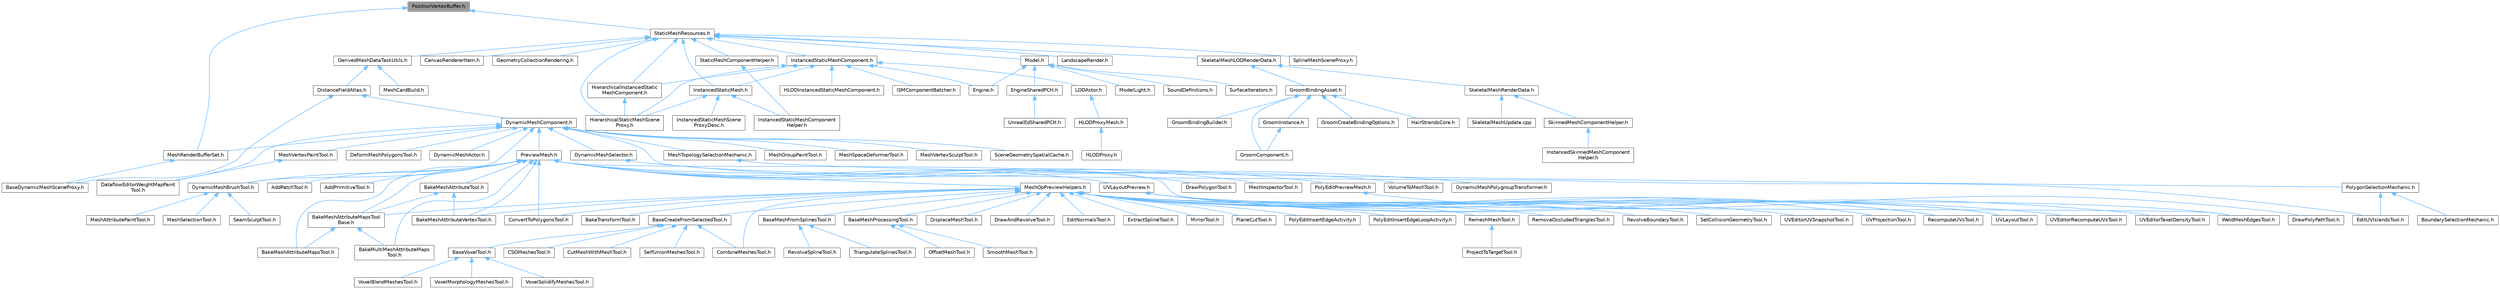 digraph "PositionVertexBuffer.h"
{
 // INTERACTIVE_SVG=YES
 // LATEX_PDF_SIZE
  bgcolor="transparent";
  edge [fontname=Helvetica,fontsize=10,labelfontname=Helvetica,labelfontsize=10];
  node [fontname=Helvetica,fontsize=10,shape=box,height=0.2,width=0.4];
  Node1 [id="Node000001",label="PositionVertexBuffer.h",height=0.2,width=0.4,color="gray40", fillcolor="grey60", style="filled", fontcolor="black",tooltip=" "];
  Node1 -> Node2 [id="edge1_Node000001_Node000002",dir="back",color="steelblue1",style="solid",tooltip=" "];
  Node2 [id="Node000002",label="MeshRenderBufferSet.h",height=0.2,width=0.4,color="grey40", fillcolor="white", style="filled",URL="$de/dc2/MeshRenderBufferSet_8h.html",tooltip=" "];
  Node2 -> Node3 [id="edge2_Node000002_Node000003",dir="back",color="steelblue1",style="solid",tooltip=" "];
  Node3 [id="Node000003",label="BaseDynamicMeshSceneProxy.h",height=0.2,width=0.4,color="grey40", fillcolor="white", style="filled",URL="$d2/dee/BaseDynamicMeshSceneProxy_8h.html",tooltip=" "];
  Node1 -> Node4 [id="edge3_Node000001_Node000004",dir="back",color="steelblue1",style="solid",tooltip=" "];
  Node4 [id="Node000004",label="StaticMeshResources.h",height=0.2,width=0.4,color="grey40", fillcolor="white", style="filled",URL="$d0/db7/StaticMeshResources_8h.html",tooltip=" "];
  Node4 -> Node5 [id="edge4_Node000004_Node000005",dir="back",color="steelblue1",style="solid",tooltip=" "];
  Node5 [id="Node000005",label="CanvasRendererItem.h",height=0.2,width=0.4,color="grey40", fillcolor="white", style="filled",URL="$d7/d93/CanvasRendererItem_8h.html",tooltip=" "];
  Node4 -> Node6 [id="edge5_Node000004_Node000006",dir="back",color="steelblue1",style="solid",tooltip=" "];
  Node6 [id="Node000006",label="DerivedMeshDataTaskUtils.h",height=0.2,width=0.4,color="grey40", fillcolor="white", style="filled",URL="$d2/d98/DerivedMeshDataTaskUtils_8h.html",tooltip=" "];
  Node6 -> Node7 [id="edge6_Node000006_Node000007",dir="back",color="steelblue1",style="solid",tooltip=" "];
  Node7 [id="Node000007",label="DistanceFieldAtlas.h",height=0.2,width=0.4,color="grey40", fillcolor="white", style="filled",URL="$df/def/DistanceFieldAtlas_8h.html",tooltip=" "];
  Node7 -> Node3 [id="edge7_Node000007_Node000003",dir="back",color="steelblue1",style="solid",tooltip=" "];
  Node7 -> Node8 [id="edge8_Node000007_Node000008",dir="back",color="steelblue1",style="solid",tooltip=" "];
  Node8 [id="Node000008",label="DynamicMeshComponent.h",height=0.2,width=0.4,color="grey40", fillcolor="white", style="filled",URL="$d8/d66/DynamicMeshComponent_8h.html",tooltip=" "];
  Node8 -> Node9 [id="edge9_Node000008_Node000009",dir="back",color="steelblue1",style="solid",tooltip=" "];
  Node9 [id="Node000009",label="DataflowEditorWeightMapPaint\lTool.h",height=0.2,width=0.4,color="grey40", fillcolor="white", style="filled",URL="$db/d46/DataflowEditorWeightMapPaintTool_8h.html",tooltip=" "];
  Node8 -> Node10 [id="edge10_Node000008_Node000010",dir="back",color="steelblue1",style="solid",tooltip=" "];
  Node10 [id="Node000010",label="DeformMeshPolygonsTool.h",height=0.2,width=0.4,color="grey40", fillcolor="white", style="filled",URL="$db/d72/DeformMeshPolygonsTool_8h.html",tooltip=" "];
  Node8 -> Node11 [id="edge11_Node000008_Node000011",dir="back",color="steelblue1",style="solid",tooltip=" "];
  Node11 [id="Node000011",label="DynamicMeshActor.h",height=0.2,width=0.4,color="grey40", fillcolor="white", style="filled",URL="$d1/d71/DynamicMeshActor_8h.html",tooltip=" "];
  Node8 -> Node12 [id="edge12_Node000008_Node000012",dir="back",color="steelblue1",style="solid",tooltip=" "];
  Node12 [id="Node000012",label="DynamicMeshBrushTool.h",height=0.2,width=0.4,color="grey40", fillcolor="white", style="filled",URL="$da/d04/DynamicMeshBrushTool_8h.html",tooltip=" "];
  Node12 -> Node13 [id="edge13_Node000012_Node000013",dir="back",color="steelblue1",style="solid",tooltip=" "];
  Node13 [id="Node000013",label="MeshAttributePaintTool.h",height=0.2,width=0.4,color="grey40", fillcolor="white", style="filled",URL="$d3/d29/MeshAttributePaintTool_8h.html",tooltip=" "];
  Node12 -> Node14 [id="edge14_Node000012_Node000014",dir="back",color="steelblue1",style="solid",tooltip=" "];
  Node14 [id="Node000014",label="MeshSelectionTool.h",height=0.2,width=0.4,color="grey40", fillcolor="white", style="filled",URL="$d8/d80/MeshSelectionTool_8h.html",tooltip=" "];
  Node12 -> Node15 [id="edge15_Node000012_Node000015",dir="back",color="steelblue1",style="solid",tooltip=" "];
  Node15 [id="Node000015",label="SeamSculptTool.h",height=0.2,width=0.4,color="grey40", fillcolor="white", style="filled",URL="$d1/d31/SeamSculptTool_8h.html",tooltip=" "];
  Node8 -> Node16 [id="edge16_Node000008_Node000016",dir="back",color="steelblue1",style="solid",tooltip=" "];
  Node16 [id="Node000016",label="DynamicMeshSelector.h",height=0.2,width=0.4,color="grey40", fillcolor="white", style="filled",URL="$dc/d01/DynamicMeshSelector_8h.html",tooltip=" "];
  Node16 -> Node17 [id="edge17_Node000016_Node000017",dir="back",color="steelblue1",style="solid",tooltip=" "];
  Node17 [id="Node000017",label="DynamicMeshPolygroupTransformer.h",height=0.2,width=0.4,color="grey40", fillcolor="white", style="filled",URL="$dc/db2/DynamicMeshPolygroupTransformer_8h.html",tooltip=" "];
  Node8 -> Node18 [id="edge18_Node000008_Node000018",dir="back",color="steelblue1",style="solid",tooltip=" "];
  Node18 [id="Node000018",label="EditUVIslandsTool.h",height=0.2,width=0.4,color="grey40", fillcolor="white", style="filled",URL="$d0/de4/EditUVIslandsTool_8h.html",tooltip=" "];
  Node8 -> Node19 [id="edge19_Node000008_Node000019",dir="back",color="steelblue1",style="solid",tooltip=" "];
  Node19 [id="Node000019",label="MeshGroupPaintTool.h",height=0.2,width=0.4,color="grey40", fillcolor="white", style="filled",URL="$dd/d04/MeshGroupPaintTool_8h.html",tooltip=" "];
  Node8 -> Node2 [id="edge20_Node000008_Node000002",dir="back",color="steelblue1",style="solid",tooltip=" "];
  Node8 -> Node20 [id="edge21_Node000008_Node000020",dir="back",color="steelblue1",style="solid",tooltip=" "];
  Node20 [id="Node000020",label="MeshSpaceDeformerTool.h",height=0.2,width=0.4,color="grey40", fillcolor="white", style="filled",URL="$d7/dc8/MeshSpaceDeformerTool_8h.html",tooltip=" "];
  Node8 -> Node21 [id="edge22_Node000008_Node000021",dir="back",color="steelblue1",style="solid",tooltip=" "];
  Node21 [id="Node000021",label="MeshTopologySelectionMechanic.h",height=0.2,width=0.4,color="grey40", fillcolor="white", style="filled",URL="$d5/d15/MeshTopologySelectionMechanic_8h.html",tooltip=" "];
  Node21 -> Node22 [id="edge23_Node000021_Node000022",dir="back",color="steelblue1",style="solid",tooltip=" "];
  Node22 [id="Node000022",label="PolygonSelectionMechanic.h",height=0.2,width=0.4,color="grey40", fillcolor="white", style="filled",URL="$da/dff/PolygonSelectionMechanic_8h.html",tooltip=" "];
  Node22 -> Node23 [id="edge24_Node000022_Node000023",dir="back",color="steelblue1",style="solid",tooltip=" "];
  Node23 [id="Node000023",label="BoundarySelectionMechanic.h",height=0.2,width=0.4,color="grey40", fillcolor="white", style="filled",URL="$d8/dd6/BoundarySelectionMechanic_8h.html",tooltip=" "];
  Node22 -> Node18 [id="edge25_Node000022_Node000018",dir="back",color="steelblue1",style="solid",tooltip=" "];
  Node8 -> Node24 [id="edge26_Node000008_Node000024",dir="back",color="steelblue1",style="solid",tooltip=" "];
  Node24 [id="Node000024",label="MeshVertexPaintTool.h",height=0.2,width=0.4,color="grey40", fillcolor="white", style="filled",URL="$db/d74/MeshVertexPaintTool_8h.html",tooltip=" "];
  Node24 -> Node9 [id="edge27_Node000024_Node000009",dir="back",color="steelblue1",style="solid",tooltip=" "];
  Node8 -> Node25 [id="edge28_Node000008_Node000025",dir="back",color="steelblue1",style="solid",tooltip=" "];
  Node25 [id="Node000025",label="MeshVertexSculptTool.h",height=0.2,width=0.4,color="grey40", fillcolor="white", style="filled",URL="$dc/da6/MeshVertexSculptTool_8h.html",tooltip=" "];
  Node8 -> Node26 [id="edge29_Node000008_Node000026",dir="back",color="steelblue1",style="solid",tooltip=" "];
  Node26 [id="Node000026",label="PreviewMesh.h",height=0.2,width=0.4,color="grey40", fillcolor="white", style="filled",URL="$d6/d30/PreviewMesh_8h.html",tooltip=" "];
  Node26 -> Node27 [id="edge30_Node000026_Node000027",dir="back",color="steelblue1",style="solid",tooltip=" "];
  Node27 [id="Node000027",label="AddPatchTool.h",height=0.2,width=0.4,color="grey40", fillcolor="white", style="filled",URL="$d5/deb/AddPatchTool_8h.html",tooltip=" "];
  Node26 -> Node28 [id="edge31_Node000026_Node000028",dir="back",color="steelblue1",style="solid",tooltip=" "];
  Node28 [id="Node000028",label="AddPrimitiveTool.h",height=0.2,width=0.4,color="grey40", fillcolor="white", style="filled",URL="$d5/dbf/AddPrimitiveTool_8h.html",tooltip=" "];
  Node26 -> Node29 [id="edge32_Node000026_Node000029",dir="back",color="steelblue1",style="solid",tooltip=" "];
  Node29 [id="Node000029",label="BakeMeshAttributeMapsTool.h",height=0.2,width=0.4,color="grey40", fillcolor="white", style="filled",URL="$d8/d14/BakeMeshAttributeMapsTool_8h.html",tooltip=" "];
  Node26 -> Node30 [id="edge33_Node000026_Node000030",dir="back",color="steelblue1",style="solid",tooltip=" "];
  Node30 [id="Node000030",label="BakeMeshAttributeMapsTool\lBase.h",height=0.2,width=0.4,color="grey40", fillcolor="white", style="filled",URL="$dc/d68/BakeMeshAttributeMapsToolBase_8h.html",tooltip=" "];
  Node30 -> Node29 [id="edge34_Node000030_Node000029",dir="back",color="steelblue1",style="solid",tooltip=" "];
  Node30 -> Node31 [id="edge35_Node000030_Node000031",dir="back",color="steelblue1",style="solid",tooltip=" "];
  Node31 [id="Node000031",label="BakeMultiMeshAttributeMaps\lTool.h",height=0.2,width=0.4,color="grey40", fillcolor="white", style="filled",URL="$d7/d65/BakeMultiMeshAttributeMapsTool_8h.html",tooltip=" "];
  Node26 -> Node32 [id="edge36_Node000026_Node000032",dir="back",color="steelblue1",style="solid",tooltip=" "];
  Node32 [id="Node000032",label="BakeMeshAttributeTool.h",height=0.2,width=0.4,color="grey40", fillcolor="white", style="filled",URL="$d0/d82/BakeMeshAttributeTool_8h.html",tooltip=" "];
  Node32 -> Node30 [id="edge37_Node000032_Node000030",dir="back",color="steelblue1",style="solid",tooltip=" "];
  Node32 -> Node33 [id="edge38_Node000032_Node000033",dir="back",color="steelblue1",style="solid",tooltip=" "];
  Node33 [id="Node000033",label="BakeMeshAttributeVertexTool.h",height=0.2,width=0.4,color="grey40", fillcolor="white", style="filled",URL="$d6/d76/BakeMeshAttributeVertexTool_8h.html",tooltip=" "];
  Node26 -> Node33 [id="edge39_Node000026_Node000033",dir="back",color="steelblue1",style="solid",tooltip=" "];
  Node26 -> Node31 [id="edge40_Node000026_Node000031",dir="back",color="steelblue1",style="solid",tooltip=" "];
  Node26 -> Node34 [id="edge41_Node000026_Node000034",dir="back",color="steelblue1",style="solid",tooltip=" "];
  Node34 [id="Node000034",label="ConvertToPolygonsTool.h",height=0.2,width=0.4,color="grey40", fillcolor="white", style="filled",URL="$d7/d5a/ConvertToPolygonsTool_8h.html",tooltip=" "];
  Node26 -> Node35 [id="edge42_Node000026_Node000035",dir="back",color="steelblue1",style="solid",tooltip=" "];
  Node35 [id="Node000035",label="DrawPolygonTool.h",height=0.2,width=0.4,color="grey40", fillcolor="white", style="filled",URL="$d0/d15/DrawPolygonTool_8h.html",tooltip=" "];
  Node26 -> Node12 [id="edge43_Node000026_Node000012",dir="back",color="steelblue1",style="solid",tooltip=" "];
  Node26 -> Node36 [id="edge44_Node000026_Node000036",dir="back",color="steelblue1",style="solid",tooltip=" "];
  Node36 [id="Node000036",label="MeshInspectorTool.h",height=0.2,width=0.4,color="grey40", fillcolor="white", style="filled",URL="$de/da1/MeshInspectorTool_8h.html",tooltip=" "];
  Node26 -> Node37 [id="edge45_Node000026_Node000037",dir="back",color="steelblue1",style="solid",tooltip=" "];
  Node37 [id="Node000037",label="MeshOpPreviewHelpers.h",height=0.2,width=0.4,color="grey40", fillcolor="white", style="filled",URL="$de/d33/MeshOpPreviewHelpers_8h.html",tooltip=" "];
  Node37 -> Node30 [id="edge46_Node000037_Node000030",dir="back",color="steelblue1",style="solid",tooltip=" "];
  Node37 -> Node33 [id="edge47_Node000037_Node000033",dir="back",color="steelblue1",style="solid",tooltip=" "];
  Node37 -> Node38 [id="edge48_Node000037_Node000038",dir="back",color="steelblue1",style="solid",tooltip=" "];
  Node38 [id="Node000038",label="BakeTransformTool.h",height=0.2,width=0.4,color="grey40", fillcolor="white", style="filled",URL="$dc/d39/BakeTransformTool_8h.html",tooltip=" "];
  Node37 -> Node39 [id="edge49_Node000037_Node000039",dir="back",color="steelblue1",style="solid",tooltip=" "];
  Node39 [id="Node000039",label="BaseCreateFromSelectedTool.h",height=0.2,width=0.4,color="grey40", fillcolor="white", style="filled",URL="$de/dc7/BaseCreateFromSelectedTool_8h.html",tooltip=" "];
  Node39 -> Node40 [id="edge50_Node000039_Node000040",dir="back",color="steelblue1",style="solid",tooltip=" "];
  Node40 [id="Node000040",label="BaseVoxelTool.h",height=0.2,width=0.4,color="grey40", fillcolor="white", style="filled",URL="$db/d63/BaseVoxelTool_8h.html",tooltip=" "];
  Node40 -> Node41 [id="edge51_Node000040_Node000041",dir="back",color="steelblue1",style="solid",tooltip=" "];
  Node41 [id="Node000041",label="VoxelBlendMeshesTool.h",height=0.2,width=0.4,color="grey40", fillcolor="white", style="filled",URL="$da/d0e/VoxelBlendMeshesTool_8h.html",tooltip=" "];
  Node40 -> Node42 [id="edge52_Node000040_Node000042",dir="back",color="steelblue1",style="solid",tooltip=" "];
  Node42 [id="Node000042",label="VoxelMorphologyMeshesTool.h",height=0.2,width=0.4,color="grey40", fillcolor="white", style="filled",URL="$dc/d30/VoxelMorphologyMeshesTool_8h.html",tooltip=" "];
  Node40 -> Node43 [id="edge53_Node000040_Node000043",dir="back",color="steelblue1",style="solid",tooltip=" "];
  Node43 [id="Node000043",label="VoxelSolidifyMeshesTool.h",height=0.2,width=0.4,color="grey40", fillcolor="white", style="filled",URL="$de/da2/VoxelSolidifyMeshesTool_8h.html",tooltip=" "];
  Node39 -> Node44 [id="edge54_Node000039_Node000044",dir="back",color="steelblue1",style="solid",tooltip=" "];
  Node44 [id="Node000044",label="CSGMeshesTool.h",height=0.2,width=0.4,color="grey40", fillcolor="white", style="filled",URL="$db/dd1/CSGMeshesTool_8h.html",tooltip=" "];
  Node39 -> Node45 [id="edge55_Node000039_Node000045",dir="back",color="steelblue1",style="solid",tooltip=" "];
  Node45 [id="Node000045",label="CombineMeshesTool.h",height=0.2,width=0.4,color="grey40", fillcolor="white", style="filled",URL="$dd/da3/CombineMeshesTool_8h.html",tooltip=" "];
  Node39 -> Node46 [id="edge56_Node000039_Node000046",dir="back",color="steelblue1",style="solid",tooltip=" "];
  Node46 [id="Node000046",label="CutMeshWithMeshTool.h",height=0.2,width=0.4,color="grey40", fillcolor="white", style="filled",URL="$d2/d2c/CutMeshWithMeshTool_8h.html",tooltip=" "];
  Node39 -> Node47 [id="edge57_Node000039_Node000047",dir="back",color="steelblue1",style="solid",tooltip=" "];
  Node47 [id="Node000047",label="SelfUnionMeshesTool.h",height=0.2,width=0.4,color="grey40", fillcolor="white", style="filled",URL="$dc/dad/SelfUnionMeshesTool_8h.html",tooltip=" "];
  Node37 -> Node48 [id="edge58_Node000037_Node000048",dir="back",color="steelblue1",style="solid",tooltip=" "];
  Node48 [id="Node000048",label="BaseMeshFromSplinesTool.h",height=0.2,width=0.4,color="grey40", fillcolor="white", style="filled",URL="$da/d31/BaseMeshFromSplinesTool_8h.html",tooltip=" "];
  Node48 -> Node49 [id="edge59_Node000048_Node000049",dir="back",color="steelblue1",style="solid",tooltip=" "];
  Node49 [id="Node000049",label="RevolveSplineTool.h",height=0.2,width=0.4,color="grey40", fillcolor="white", style="filled",URL="$d3/d36/RevolveSplineTool_8h.html",tooltip=" "];
  Node48 -> Node50 [id="edge60_Node000048_Node000050",dir="back",color="steelblue1",style="solid",tooltip=" "];
  Node50 [id="Node000050",label="TriangulateSplinesTool.h",height=0.2,width=0.4,color="grey40", fillcolor="white", style="filled",URL="$d9/de6/TriangulateSplinesTool_8h.html",tooltip=" "];
  Node37 -> Node51 [id="edge61_Node000037_Node000051",dir="back",color="steelblue1",style="solid",tooltip=" "];
  Node51 [id="Node000051",label="BaseMeshProcessingTool.h",height=0.2,width=0.4,color="grey40", fillcolor="white", style="filled",URL="$d4/d77/BaseMeshProcessingTool_8h.html",tooltip=" "];
  Node51 -> Node52 [id="edge62_Node000051_Node000052",dir="back",color="steelblue1",style="solid",tooltip=" "];
  Node52 [id="Node000052",label="OffsetMeshTool.h",height=0.2,width=0.4,color="grey40", fillcolor="white", style="filled",URL="$da/d01/OffsetMeshTool_8h.html",tooltip=" "];
  Node51 -> Node53 [id="edge63_Node000051_Node000053",dir="back",color="steelblue1",style="solid",tooltip=" "];
  Node53 [id="Node000053",label="SmoothMeshTool.h",height=0.2,width=0.4,color="grey40", fillcolor="white", style="filled",URL="$da/da9/SmoothMeshTool_8h.html",tooltip=" "];
  Node37 -> Node45 [id="edge64_Node000037_Node000045",dir="back",color="steelblue1",style="solid",tooltip=" "];
  Node37 -> Node34 [id="edge65_Node000037_Node000034",dir="back",color="steelblue1",style="solid",tooltip=" "];
  Node37 -> Node54 [id="edge66_Node000037_Node000054",dir="back",color="steelblue1",style="solid",tooltip=" "];
  Node54 [id="Node000054",label="DisplaceMeshTool.h",height=0.2,width=0.4,color="grey40", fillcolor="white", style="filled",URL="$da/d28/DisplaceMeshTool_8h.html",tooltip=" "];
  Node37 -> Node55 [id="edge67_Node000037_Node000055",dir="back",color="steelblue1",style="solid",tooltip=" "];
  Node55 [id="Node000055",label="DrawAndRevolveTool.h",height=0.2,width=0.4,color="grey40", fillcolor="white", style="filled",URL="$d8/d06/DrawAndRevolveTool_8h.html",tooltip=" "];
  Node37 -> Node56 [id="edge68_Node000037_Node000056",dir="back",color="steelblue1",style="solid",tooltip=" "];
  Node56 [id="Node000056",label="EditNormalsTool.h",height=0.2,width=0.4,color="grey40", fillcolor="white", style="filled",URL="$de/d53/EditNormalsTool_8h.html",tooltip=" "];
  Node37 -> Node57 [id="edge69_Node000037_Node000057",dir="back",color="steelblue1",style="solid",tooltip=" "];
  Node57 [id="Node000057",label="ExtractSplineTool.h",height=0.2,width=0.4,color="grey40", fillcolor="white", style="filled",URL="$d3/d4d/ExtractSplineTool_8h.html",tooltip=" "];
  Node37 -> Node58 [id="edge70_Node000037_Node000058",dir="back",color="steelblue1",style="solid",tooltip=" "];
  Node58 [id="Node000058",label="MirrorTool.h",height=0.2,width=0.4,color="grey40", fillcolor="white", style="filled",URL="$d3/dc9/MirrorTool_8h.html",tooltip=" "];
  Node37 -> Node59 [id="edge71_Node000037_Node000059",dir="back",color="steelblue1",style="solid",tooltip=" "];
  Node59 [id="Node000059",label="PlaneCutTool.h",height=0.2,width=0.4,color="grey40", fillcolor="white", style="filled",URL="$dd/def/PlaneCutTool_8h.html",tooltip=" "];
  Node37 -> Node60 [id="edge72_Node000037_Node000060",dir="back",color="steelblue1",style="solid",tooltip=" "];
  Node60 [id="Node000060",label="PolyEditInsertEdgeActivity.h",height=0.2,width=0.4,color="grey40", fillcolor="white", style="filled",URL="$d1/d26/PolyEditInsertEdgeActivity_8h.html",tooltip=" "];
  Node37 -> Node61 [id="edge73_Node000037_Node000061",dir="back",color="steelblue1",style="solid",tooltip=" "];
  Node61 [id="Node000061",label="PolyEditInsertEdgeLoopActivity.h",height=0.2,width=0.4,color="grey40", fillcolor="white", style="filled",URL="$d5/d37/PolyEditInsertEdgeLoopActivity_8h.html",tooltip=" "];
  Node37 -> Node62 [id="edge74_Node000037_Node000062",dir="back",color="steelblue1",style="solid",tooltip=" "];
  Node62 [id="Node000062",label="RecomputeUVsTool.h",height=0.2,width=0.4,color="grey40", fillcolor="white", style="filled",URL="$d0/d92/RecomputeUVsTool_8h.html",tooltip=" "];
  Node37 -> Node63 [id="edge75_Node000037_Node000063",dir="back",color="steelblue1",style="solid",tooltip=" "];
  Node63 [id="Node000063",label="RemeshMeshTool.h",height=0.2,width=0.4,color="grey40", fillcolor="white", style="filled",URL="$dc/dd6/RemeshMeshTool_8h.html",tooltip=" "];
  Node63 -> Node64 [id="edge76_Node000063_Node000064",dir="back",color="steelblue1",style="solid",tooltip=" "];
  Node64 [id="Node000064",label="ProjectToTargetTool.h",height=0.2,width=0.4,color="grey40", fillcolor="white", style="filled",URL="$d3/daa/ProjectToTargetTool_8h.html",tooltip=" "];
  Node37 -> Node65 [id="edge77_Node000037_Node000065",dir="back",color="steelblue1",style="solid",tooltip=" "];
  Node65 [id="Node000065",label="RemoveOccludedTrianglesTool.h",height=0.2,width=0.4,color="grey40", fillcolor="white", style="filled",URL="$d9/da1/RemoveOccludedTrianglesTool_8h.html",tooltip=" "];
  Node37 -> Node66 [id="edge78_Node000037_Node000066",dir="back",color="steelblue1",style="solid",tooltip=" "];
  Node66 [id="Node000066",label="RevolveBoundaryTool.h",height=0.2,width=0.4,color="grey40", fillcolor="white", style="filled",URL="$da/dce/RevolveBoundaryTool_8h.html",tooltip=" "];
  Node37 -> Node67 [id="edge79_Node000037_Node000067",dir="back",color="steelblue1",style="solid",tooltip=" "];
  Node67 [id="Node000067",label="SetCollisionGeometryTool.h",height=0.2,width=0.4,color="grey40", fillcolor="white", style="filled",URL="$d0/de6/SetCollisionGeometryTool_8h.html",tooltip=" "];
  Node37 -> Node68 [id="edge80_Node000037_Node000068",dir="back",color="steelblue1",style="solid",tooltip=" "];
  Node68 [id="Node000068",label="UVEditorUVSnapshotTool.h",height=0.2,width=0.4,color="grey40", fillcolor="white", style="filled",URL="$d4/dd6/UVEditorUVSnapshotTool_8h.html",tooltip=" "];
  Node37 -> Node69 [id="edge81_Node000037_Node000069",dir="back",color="steelblue1",style="solid",tooltip=" "];
  Node69 [id="Node000069",label="UVLayoutTool.h",height=0.2,width=0.4,color="grey40", fillcolor="white", style="filled",URL="$d6/d89/UVLayoutTool_8h.html",tooltip=" "];
  Node37 -> Node70 [id="edge82_Node000037_Node000070",dir="back",color="steelblue1",style="solid",tooltip=" "];
  Node70 [id="Node000070",label="UVProjectionTool.h",height=0.2,width=0.4,color="grey40", fillcolor="white", style="filled",URL="$d5/d4f/UVProjectionTool_8h.html",tooltip=" "];
  Node37 -> Node71 [id="edge83_Node000037_Node000071",dir="back",color="steelblue1",style="solid",tooltip=" "];
  Node71 [id="Node000071",label="WeldMeshEdgesTool.h",height=0.2,width=0.4,color="grey40", fillcolor="white", style="filled",URL="$d5/d6e/WeldMeshEdgesTool_8h.html",tooltip=" "];
  Node26 -> Node72 [id="edge84_Node000026_Node000072",dir="back",color="steelblue1",style="solid",tooltip=" "];
  Node72 [id="Node000072",label="PolyEditPreviewMesh.h",height=0.2,width=0.4,color="grey40", fillcolor="white", style="filled",URL="$d2/de8/PolyEditPreviewMesh_8h.html",tooltip=" "];
  Node72 -> Node73 [id="edge85_Node000072_Node000073",dir="back",color="steelblue1",style="solid",tooltip=" "];
  Node73 [id="Node000073",label="DrawPolyPathTool.h",height=0.2,width=0.4,color="grey40", fillcolor="white", style="filled",URL="$dc/d3e/DrawPolyPathTool_8h.html",tooltip=" "];
  Node26 -> Node74 [id="edge86_Node000026_Node000074",dir="back",color="steelblue1",style="solid",tooltip=" "];
  Node74 [id="Node000074",label="UVLayoutPreview.h",height=0.2,width=0.4,color="grey40", fillcolor="white", style="filled",URL="$dd/d16/UVLayoutPreview_8h.html",tooltip=" "];
  Node74 -> Node62 [id="edge87_Node000074_Node000062",dir="back",color="steelblue1",style="solid",tooltip=" "];
  Node74 -> Node75 [id="edge88_Node000074_Node000075",dir="back",color="steelblue1",style="solid",tooltip=" "];
  Node75 [id="Node000075",label="UVEditorRecomputeUVsTool.h",height=0.2,width=0.4,color="grey40", fillcolor="white", style="filled",URL="$d2/db8/UVEditorRecomputeUVsTool_8h.html",tooltip=" "];
  Node74 -> Node76 [id="edge89_Node000074_Node000076",dir="back",color="steelblue1",style="solid",tooltip=" "];
  Node76 [id="Node000076",label="UVEditorTexelDensityTool.h",height=0.2,width=0.4,color="grey40", fillcolor="white", style="filled",URL="$d0/d8b/UVEditorTexelDensityTool_8h.html",tooltip=" "];
  Node74 -> Node69 [id="edge90_Node000074_Node000069",dir="back",color="steelblue1",style="solid",tooltip=" "];
  Node26 -> Node77 [id="edge91_Node000026_Node000077",dir="back",color="steelblue1",style="solid",tooltip=" "];
  Node77 [id="Node000077",label="VolumeToMeshTool.h",height=0.2,width=0.4,color="grey40", fillcolor="white", style="filled",URL="$de/d64/VolumeToMeshTool_8h.html",tooltip=" "];
  Node26 -> Node71 [id="edge92_Node000026_Node000071",dir="back",color="steelblue1",style="solid",tooltip=" "];
  Node8 -> Node78 [id="edge93_Node000008_Node000078",dir="back",color="steelblue1",style="solid",tooltip=" "];
  Node78 [id="Node000078",label="SceneGeometrySpatialCache.h",height=0.2,width=0.4,color="grey40", fillcolor="white", style="filled",URL="$d6/d6f/SceneGeometrySpatialCache_8h.html",tooltip=" "];
  Node6 -> Node79 [id="edge94_Node000006_Node000079",dir="back",color="steelblue1",style="solid",tooltip=" "];
  Node79 [id="Node000079",label="MeshCardBuild.h",height=0.2,width=0.4,color="grey40", fillcolor="white", style="filled",URL="$d8/df6/MeshCardBuild_8h.html",tooltip=" "];
  Node4 -> Node80 [id="edge95_Node000004_Node000080",dir="back",color="steelblue1",style="solid",tooltip=" "];
  Node80 [id="Node000080",label="GeometryCollectionRendering.h",height=0.2,width=0.4,color="grey40", fillcolor="white", style="filled",URL="$dc/d68/GeometryCollectionRendering_8h.html",tooltip=" "];
  Node4 -> Node81 [id="edge96_Node000004_Node000081",dir="back",color="steelblue1",style="solid",tooltip=" "];
  Node81 [id="Node000081",label="HierarchicalInstancedStatic\lMeshComponent.h",height=0.2,width=0.4,color="grey40", fillcolor="white", style="filled",URL="$d3/ddb/HierarchicalInstancedStaticMeshComponent_8h.html",tooltip=" "];
  Node81 -> Node82 [id="edge97_Node000081_Node000082",dir="back",color="steelblue1",style="solid",tooltip=" "];
  Node82 [id="Node000082",label="HierarchicalStaticMeshScene\lProxy.h",height=0.2,width=0.4,color="grey40", fillcolor="white", style="filled",URL="$d3/d4d/HierarchicalStaticMeshSceneProxy_8h.html",tooltip=" "];
  Node4 -> Node82 [id="edge98_Node000004_Node000082",dir="back",color="steelblue1",style="solid",tooltip=" "];
  Node4 -> Node83 [id="edge99_Node000004_Node000083",dir="back",color="steelblue1",style="solid",tooltip=" "];
  Node83 [id="Node000083",label="InstancedStaticMesh.h",height=0.2,width=0.4,color="grey40", fillcolor="white", style="filled",URL="$dd/d89/InstancedStaticMesh_8h.html",tooltip=" "];
  Node83 -> Node82 [id="edge100_Node000083_Node000082",dir="back",color="steelblue1",style="solid",tooltip=" "];
  Node83 -> Node84 [id="edge101_Node000083_Node000084",dir="back",color="steelblue1",style="solid",tooltip=" "];
  Node84 [id="Node000084",label="InstancedStaticMeshComponent\lHelper.h",height=0.2,width=0.4,color="grey40", fillcolor="white", style="filled",URL="$dc/dc7/InstancedStaticMeshComponentHelper_8h.html",tooltip=" "];
  Node83 -> Node85 [id="edge102_Node000083_Node000085",dir="back",color="steelblue1",style="solid",tooltip=" "];
  Node85 [id="Node000085",label="InstancedStaticMeshScene\lProxyDesc.h",height=0.2,width=0.4,color="grey40", fillcolor="white", style="filled",URL="$db/dcf/InstancedStaticMeshSceneProxyDesc_8h.html",tooltip=" "];
  Node4 -> Node86 [id="edge103_Node000004_Node000086",dir="back",color="steelblue1",style="solid",tooltip=" "];
  Node86 [id="Node000086",label="InstancedStaticMeshComponent.h",height=0.2,width=0.4,color="grey40", fillcolor="white", style="filled",URL="$d8/d5d/InstancedStaticMeshComponent_8h.html",tooltip=" "];
  Node86 -> Node87 [id="edge104_Node000086_Node000087",dir="back",color="steelblue1",style="solid",tooltip=" "];
  Node87 [id="Node000087",label="Engine.h",height=0.2,width=0.4,color="grey40", fillcolor="white", style="filled",URL="$d1/d34/Public_2Engine_8h.html",tooltip=" "];
  Node86 -> Node88 [id="edge105_Node000086_Node000088",dir="back",color="steelblue1",style="solid",tooltip=" "];
  Node88 [id="Node000088",label="HLODInstancedStaticMeshComponent.h",height=0.2,width=0.4,color="grey40", fillcolor="white", style="filled",URL="$dd/d88/HLODInstancedStaticMeshComponent_8h.html",tooltip=" "];
  Node86 -> Node81 [id="edge106_Node000086_Node000081",dir="back",color="steelblue1",style="solid",tooltip=" "];
  Node86 -> Node82 [id="edge107_Node000086_Node000082",dir="back",color="steelblue1",style="solid",tooltip=" "];
  Node86 -> Node89 [id="edge108_Node000086_Node000089",dir="back",color="steelblue1",style="solid",tooltip=" "];
  Node89 [id="Node000089",label="ISMComponentBatcher.h",height=0.2,width=0.4,color="grey40", fillcolor="white", style="filled",URL="$d8/def/ISMComponentBatcher_8h.html",tooltip=" "];
  Node86 -> Node83 [id="edge109_Node000086_Node000083",dir="back",color="steelblue1",style="solid",tooltip=" "];
  Node86 -> Node90 [id="edge110_Node000086_Node000090",dir="back",color="steelblue1",style="solid",tooltip=" "];
  Node90 [id="Node000090",label="LODActor.h",height=0.2,width=0.4,color="grey40", fillcolor="white", style="filled",URL="$df/de0/LODActor_8h.html",tooltip=" "];
  Node90 -> Node91 [id="edge111_Node000090_Node000091",dir="back",color="steelblue1",style="solid",tooltip=" "];
  Node91 [id="Node000091",label="HLODProxyMesh.h",height=0.2,width=0.4,color="grey40", fillcolor="white", style="filled",URL="$d6/dfc/HLODProxyMesh_8h.html",tooltip=" "];
  Node91 -> Node92 [id="edge112_Node000091_Node000092",dir="back",color="steelblue1",style="solid",tooltip=" "];
  Node92 [id="Node000092",label="HLODProxy.h",height=0.2,width=0.4,color="grey40", fillcolor="white", style="filled",URL="$dc/d2d/HLODProxy_8h.html",tooltip=" "];
  Node4 -> Node93 [id="edge113_Node000004_Node000093",dir="back",color="steelblue1",style="solid",tooltip=" "];
  Node93 [id="Node000093",label="LandscapeRender.h",height=0.2,width=0.4,color="grey40", fillcolor="white", style="filled",URL="$df/d67/LandscapeRender_8h.html",tooltip=" "];
  Node4 -> Node94 [id="edge114_Node000004_Node000094",dir="back",color="steelblue1",style="solid",tooltip=" "];
  Node94 [id="Node000094",label="Model.h",height=0.2,width=0.4,color="grey40", fillcolor="white", style="filled",URL="$dd/d63/Public_2Model_8h.html",tooltip=" "];
  Node94 -> Node87 [id="edge115_Node000094_Node000087",dir="back",color="steelblue1",style="solid",tooltip=" "];
  Node94 -> Node95 [id="edge116_Node000094_Node000095",dir="back",color="steelblue1",style="solid",tooltip=" "];
  Node95 [id="Node000095",label="EngineSharedPCH.h",height=0.2,width=0.4,color="grey40", fillcolor="white", style="filled",URL="$dc/dbb/EngineSharedPCH_8h.html",tooltip=" "];
  Node95 -> Node96 [id="edge117_Node000095_Node000096",dir="back",color="steelblue1",style="solid",tooltip=" "];
  Node96 [id="Node000096",label="UnrealEdSharedPCH.h",height=0.2,width=0.4,color="grey40", fillcolor="white", style="filled",URL="$d1/de6/UnrealEdSharedPCH_8h.html",tooltip=" "];
  Node94 -> Node97 [id="edge118_Node000094_Node000097",dir="back",color="steelblue1",style="solid",tooltip=" "];
  Node97 [id="Node000097",label="ModelLight.h",height=0.2,width=0.4,color="grey40", fillcolor="white", style="filled",URL="$d2/d80/ModelLight_8h.html",tooltip=" "];
  Node94 -> Node98 [id="edge119_Node000094_Node000098",dir="back",color="steelblue1",style="solid",tooltip=" "];
  Node98 [id="Node000098",label="SoundDefinitions.h",height=0.2,width=0.4,color="grey40", fillcolor="white", style="filled",URL="$d4/da9/SoundDefinitions_8h.html",tooltip=" "];
  Node94 -> Node99 [id="edge120_Node000094_Node000099",dir="back",color="steelblue1",style="solid",tooltip=" "];
  Node99 [id="Node000099",label="SurfaceIterators.h",height=0.2,width=0.4,color="grey40", fillcolor="white", style="filled",URL="$da/de6/SurfaceIterators_8h.html",tooltip=" "];
  Node4 -> Node100 [id="edge121_Node000004_Node000100",dir="back",color="steelblue1",style="solid",tooltip=" "];
  Node100 [id="Node000100",label="SkeletalMeshLODRenderData.h",height=0.2,width=0.4,color="grey40", fillcolor="white", style="filled",URL="$d0/d5a/SkeletalMeshLODRenderData_8h.html",tooltip=" "];
  Node100 -> Node101 [id="edge122_Node000100_Node000101",dir="back",color="steelblue1",style="solid",tooltip=" "];
  Node101 [id="Node000101",label="GroomBindingAsset.h",height=0.2,width=0.4,color="grey40", fillcolor="white", style="filled",URL="$de/d26/GroomBindingAsset_8h.html",tooltip=" "];
  Node101 -> Node102 [id="edge123_Node000101_Node000102",dir="back",color="steelblue1",style="solid",tooltip=" "];
  Node102 [id="Node000102",label="GroomBindingBuilder.h",height=0.2,width=0.4,color="grey40", fillcolor="white", style="filled",URL="$d2/d2f/GroomBindingBuilder_8h.html",tooltip=" "];
  Node101 -> Node103 [id="edge124_Node000101_Node000103",dir="back",color="steelblue1",style="solid",tooltip=" "];
  Node103 [id="Node000103",label="GroomComponent.h",height=0.2,width=0.4,color="grey40", fillcolor="white", style="filled",URL="$de/d2e/GroomComponent_8h.html",tooltip=" "];
  Node101 -> Node104 [id="edge125_Node000101_Node000104",dir="back",color="steelblue1",style="solid",tooltip=" "];
  Node104 [id="Node000104",label="GroomCreateBindingOptions.h",height=0.2,width=0.4,color="grey40", fillcolor="white", style="filled",URL="$d5/dba/GroomCreateBindingOptions_8h.html",tooltip=" "];
  Node101 -> Node105 [id="edge126_Node000101_Node000105",dir="back",color="steelblue1",style="solid",tooltip=" "];
  Node105 [id="Node000105",label="GroomInstance.h",height=0.2,width=0.4,color="grey40", fillcolor="white", style="filled",URL="$dd/d47/GroomInstance_8h.html",tooltip=" "];
  Node105 -> Node103 [id="edge127_Node000105_Node000103",dir="back",color="steelblue1",style="solid",tooltip=" "];
  Node101 -> Node106 [id="edge128_Node000101_Node000106",dir="back",color="steelblue1",style="solid",tooltip=" "];
  Node106 [id="Node000106",label="HairStrandsCore.h",height=0.2,width=0.4,color="grey40", fillcolor="white", style="filled",URL="$d7/def/HairStrandsCore_8h.html",tooltip=" "];
  Node100 -> Node107 [id="edge129_Node000100_Node000107",dir="back",color="steelblue1",style="solid",tooltip=" "];
  Node107 [id="Node000107",label="SkeletalMeshRenderData.h",height=0.2,width=0.4,color="grey40", fillcolor="white", style="filled",URL="$d9/d14/SkeletalMeshRenderData_8h.html",tooltip=" "];
  Node107 -> Node108 [id="edge130_Node000107_Node000108",dir="back",color="steelblue1",style="solid",tooltip=" "];
  Node108 [id="Node000108",label="SkeletalMeshUpdate.cpp",height=0.2,width=0.4,color="grey40", fillcolor="white", style="filled",URL="$db/d45/SkeletalMeshUpdate_8cpp.html",tooltip=" "];
  Node107 -> Node109 [id="edge131_Node000107_Node000109",dir="back",color="steelblue1",style="solid",tooltip=" "];
  Node109 [id="Node000109",label="SkinnedMeshComponentHelper.h",height=0.2,width=0.4,color="grey40", fillcolor="white", style="filled",URL="$db/d81/SkinnedMeshComponentHelper_8h.html",tooltip=" "];
  Node109 -> Node110 [id="edge132_Node000109_Node000110",dir="back",color="steelblue1",style="solid",tooltip=" "];
  Node110 [id="Node000110",label="InstancedSkinnedMeshComponent\lHelper.h",height=0.2,width=0.4,color="grey40", fillcolor="white", style="filled",URL="$d1/d86/InstancedSkinnedMeshComponentHelper_8h.html",tooltip=" "];
  Node4 -> Node111 [id="edge133_Node000004_Node000111",dir="back",color="steelblue1",style="solid",tooltip=" "];
  Node111 [id="Node000111",label="SplineMeshSceneProxy.h",height=0.2,width=0.4,color="grey40", fillcolor="white", style="filled",URL="$dd/dcb/SplineMeshSceneProxy_8h.html",tooltip=" "];
  Node4 -> Node112 [id="edge134_Node000004_Node000112",dir="back",color="steelblue1",style="solid",tooltip=" "];
  Node112 [id="Node000112",label="StaticMeshComponentHelper.h",height=0.2,width=0.4,color="grey40", fillcolor="white", style="filled",URL="$dc/dc1/StaticMeshComponentHelper_8h.html",tooltip=" "];
  Node112 -> Node84 [id="edge135_Node000112_Node000084",dir="back",color="steelblue1",style="solid",tooltip=" "];
}
